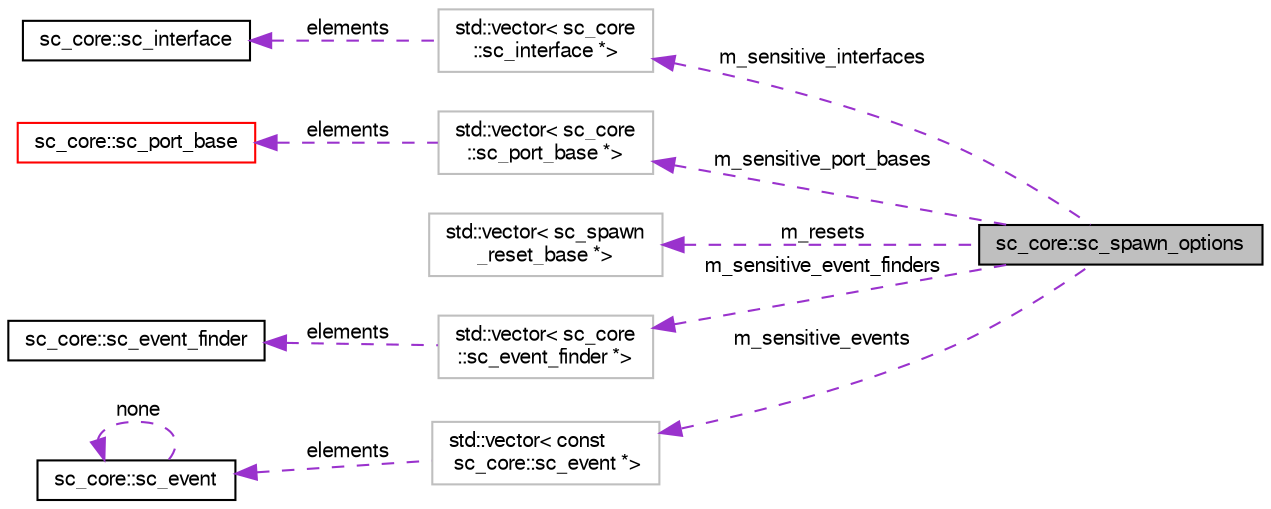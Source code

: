 digraph "sc_core::sc_spawn_options"
{
  edge [fontname="FreeSans",fontsize="10",labelfontname="FreeSans",labelfontsize="10"];
  node [fontname="FreeSans",fontsize="10",shape=record];
  rankdir="LR";
  Node1 [label="sc_core::sc_spawn_options",height=0.2,width=0.4,color="black", fillcolor="grey75", style="filled", fontcolor="black"];
  Node2 -> Node1 [dir="back",color="darkorchid3",fontsize="10",style="dashed",label=" m_sensitive_interfaces" ,fontname="FreeSans"];
  Node2 [label="std::vector\< sc_core\l::sc_interface *\>",height=0.2,width=0.4,color="grey75", fillcolor="white", style="filled"];
  Node3 -> Node2 [dir="back",color="darkorchid3",fontsize="10",style="dashed",label=" elements" ,fontname="FreeSans"];
  Node3 [label="sc_core::sc_interface",height=0.2,width=0.4,color="black", fillcolor="white", style="filled",URL="$a01196.html"];
  Node4 -> Node1 [dir="back",color="darkorchid3",fontsize="10",style="dashed",label=" m_sensitive_port_bases" ,fontname="FreeSans"];
  Node4 [label="std::vector\< sc_core\l::sc_port_base *\>",height=0.2,width=0.4,color="grey75", fillcolor="white", style="filled"];
  Node5 -> Node4 [dir="back",color="darkorchid3",fontsize="10",style="dashed",label=" elements" ,fontname="FreeSans"];
  Node5 [label="sc_core::sc_port_base",height=0.2,width=0.4,color="red", fillcolor="white", style="filled",URL="$a01212.html"];
  Node7 -> Node1 [dir="back",color="darkorchid3",fontsize="10",style="dashed",label=" m_resets" ,fontname="FreeSans"];
  Node7 [label="std::vector\< sc_spawn\l_reset_base *\>",height=0.2,width=0.4,color="grey75", fillcolor="white", style="filled"];
  Node8 -> Node1 [dir="back",color="darkorchid3",fontsize="10",style="dashed",label=" m_sensitive_event_finders" ,fontname="FreeSans"];
  Node8 [label="std::vector\< sc_core\l::sc_event_finder *\>",height=0.2,width=0.4,color="grey75", fillcolor="white", style="filled"];
  Node9 -> Node8 [dir="back",color="darkorchid3",fontsize="10",style="dashed",label=" elements" ,fontname="FreeSans"];
  Node9 [label="sc_core::sc_event_finder",height=0.2,width=0.4,color="black", fillcolor="white", style="filled",URL="$a01124.html"];
  Node10 -> Node1 [dir="back",color="darkorchid3",fontsize="10",style="dashed",label=" m_sensitive_events" ,fontname="FreeSans"];
  Node10 [label="std::vector\< const\l sc_core::sc_event *\>",height=0.2,width=0.4,color="grey75", fillcolor="white", style="filled"];
  Node11 -> Node10 [dir="back",color="darkorchid3",fontsize="10",style="dashed",label=" elements" ,fontname="FreeSans"];
  Node11 [label="sc_core::sc_event",height=0.2,width=0.4,color="black", fillcolor="white", style="filled",URL="$a01828.html"];
  Node11 -> Node11 [dir="back",color="darkorchid3",fontsize="10",style="dashed",label=" none" ,fontname="FreeSans"];
}
